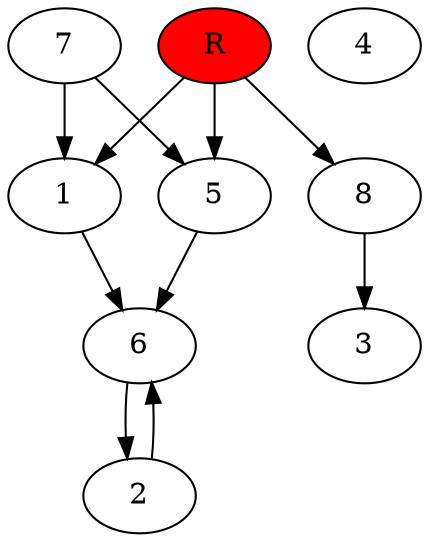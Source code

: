 digraph prb21000 {
	1
	2
	3
	4
	5
	6
	7
	8
	R [fillcolor="#ff0000" style=filled]
	1 -> 6
	2 -> 6
	5 -> 6
	6 -> 2
	7 -> 1
	7 -> 5
	8 -> 3
	R -> 1
	R -> 5
	R -> 8
}
